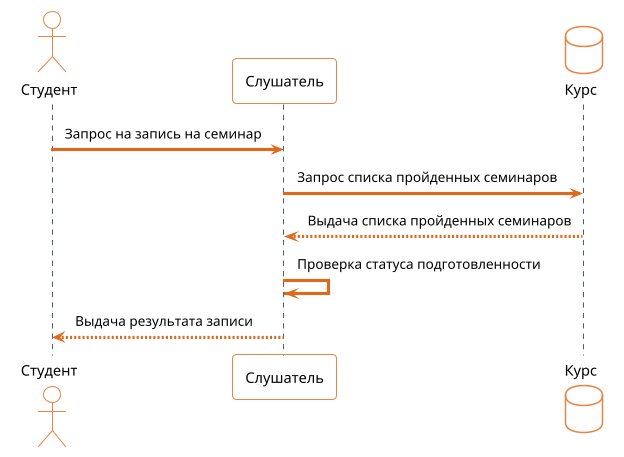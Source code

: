 ' Sequence diagram for example model
@startuml pr4-seq-1

' Visual settings
!$fname = "bahnschrift"
!$fsize1 = 14
!$fsize2 = 13

!theme superhero-outline
skinparam BackgroundColor white

skinparam ActorFontColor black
skinparam ParticipantFontColor black
skinparam DatabaseFontColor black
skinparam ArrowFontColor black

skinparam DefaultFontName $fname
skinparam ArrowFontName $fname

skinparam ActorFontName $fname
skinparam ParticipantFontName $fname
skinparam DatabaseFontName $fname

skinparam ArrowFontSize $fsize2

skinparam ActorFontSize $fsize1
skinparam ParticipantFontSize $fsize1
skinparam DatabaseFontSize $fsize1

' Actual diagram
actor student as "Студент"
participant listener as "Слушатель"
database course as "Курс"

student -> listener: Запрос на запись на семинар
listener -> course: Запрос списка пройденных семинаров
listener <-- course: Выдача списка пройденных семинаров
listener -> listener: Проверка статуса подготовленности
student <-- listener: Выдача результата записи
@enduml

' -----------------------------------------------------

' Sequence diagram for variant model
@startuml pr4-seq-2

' Visual settings
!$fname = "bahnschrift"
!$fsize1 = 14
!$fsize2 = 13

!theme superhero-outline
skinparam BackgroundColor white

skinparam ActorFontColor black
skinparam ParticipantFontColor black
skinparam DatabaseFontColor black
skinparam ArrowFontColor black

skinparam DefaultFontName $fname
skinparam ArrowFontName $fname

skinparam ActorFontName $fname
skinparam ParticipantFontName $fname
skinparam DatabaseFontName $fname

skinparam ArrowFontSize $fsize2

skinparam ActorFontSize $fsize1
skinparam ParticipantFontSize $fsize1
skinparam DatabaseFontSize $fsize1

' Actual diagram
actor client as "Клиент"
actor manager as "Менеджер"
participant dealership as "Автосалон"
database db as "База данных заявок"

client -> dealership: Подача заявки на покупку автомобиля
dealership -> db: Запись данных в БД
dealership <-- db: Данные об автомобиле
dealership -> manager: Запись о прибытии
manager -> client: Выдача автомобиля
@enduml